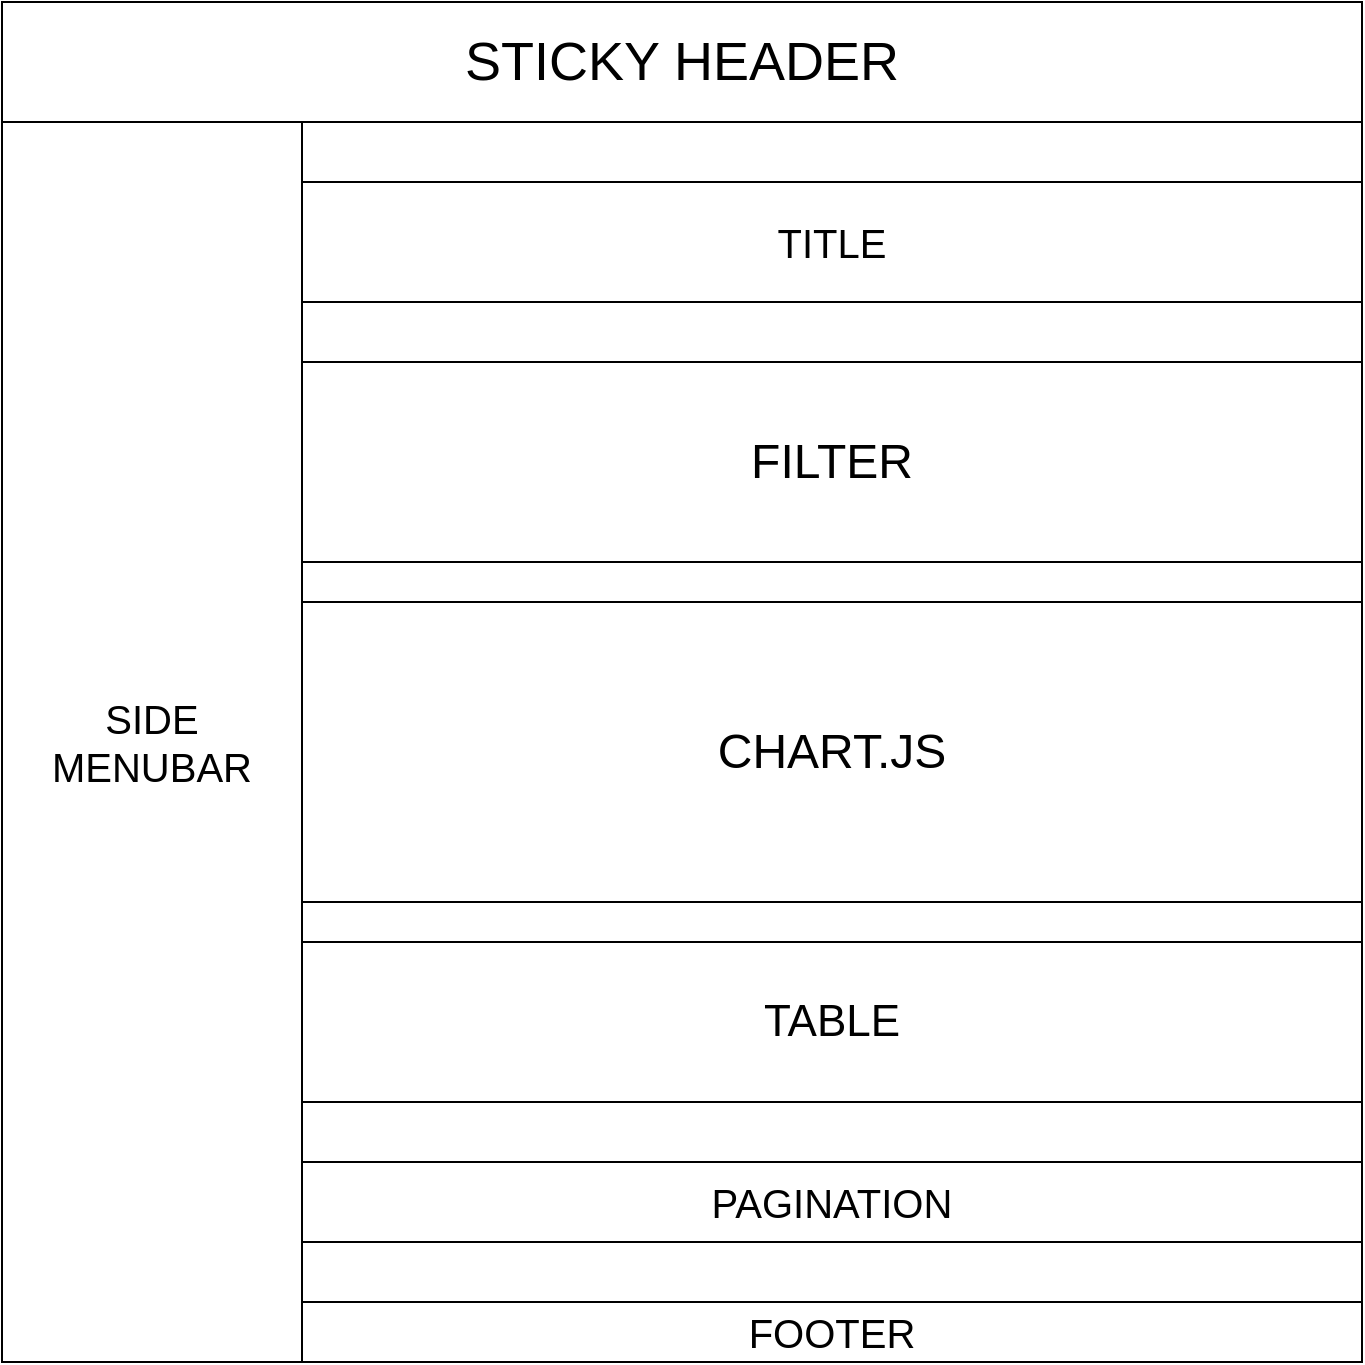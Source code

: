 <mxfile version="21.7.5" type="device">
  <diagram name="Page-1" id="I3D9PNbGDmf9T-FdHqY3">
    <mxGraphModel dx="1500" dy="763" grid="1" gridSize="10" guides="1" tooltips="1" connect="1" arrows="1" fold="1" page="1" pageScale="1" pageWidth="850" pageHeight="1100" math="0" shadow="0">
      <root>
        <mxCell id="0" />
        <mxCell id="1" parent="0" />
        <mxCell id="c0cJQhz-4YLnYJj--Jky-1" value="" style="whiteSpace=wrap;html=1;aspect=fixed;" vertex="1" parent="1">
          <mxGeometry x="90" y="240" width="680" height="680" as="geometry" />
        </mxCell>
        <mxCell id="c0cJQhz-4YLnYJj--Jky-2" value="&lt;font style=&quot;font-size: 27px;&quot;&gt;STICKY HEADER&lt;/font&gt;" style="rounded=0;whiteSpace=wrap;html=1;" vertex="1" parent="1">
          <mxGeometry x="90" y="240" width="680" height="60" as="geometry" />
        </mxCell>
        <mxCell id="c0cJQhz-4YLnYJj--Jky-3" value="&lt;font style=&quot;font-size: 20px;&quot;&gt;SIDE MENUBAR&lt;/font&gt;" style="rounded=0;whiteSpace=wrap;html=1;" vertex="1" parent="1">
          <mxGeometry x="90" y="300" width="150" height="620" as="geometry" />
        </mxCell>
        <mxCell id="c0cJQhz-4YLnYJj--Jky-4" value="&lt;font style=&quot;font-size: 20px;&quot;&gt;TITLE&lt;/font&gt;" style="rounded=0;whiteSpace=wrap;html=1;" vertex="1" parent="1">
          <mxGeometry x="240" y="330" width="530" height="60" as="geometry" />
        </mxCell>
        <mxCell id="c0cJQhz-4YLnYJj--Jky-6" value="&lt;font style=&quot;font-size: 24px;&quot;&gt;FILTER&lt;/font&gt;" style="rounded=0;whiteSpace=wrap;html=1;" vertex="1" parent="1">
          <mxGeometry x="240" y="420" width="530" height="100" as="geometry" />
        </mxCell>
        <mxCell id="c0cJQhz-4YLnYJj--Jky-7" value="&lt;font style=&quot;font-size: 24px;&quot;&gt;CHART.JS&lt;/font&gt;" style="rounded=0;whiteSpace=wrap;html=1;" vertex="1" parent="1">
          <mxGeometry x="240" y="540" width="530" height="150" as="geometry" />
        </mxCell>
        <mxCell id="c0cJQhz-4YLnYJj--Jky-8" value="&lt;font style=&quot;font-size: 22px;&quot;&gt;TABLE&lt;/font&gt;" style="rounded=0;whiteSpace=wrap;html=1;" vertex="1" parent="1">
          <mxGeometry x="240" y="710" width="530" height="80" as="geometry" />
        </mxCell>
        <mxCell id="c0cJQhz-4YLnYJj--Jky-9" value="&lt;font style=&quot;font-size: 20px;&quot;&gt;PAGINATION&lt;/font&gt;" style="rounded=0;whiteSpace=wrap;html=1;fontSize=20;" vertex="1" parent="1">
          <mxGeometry x="240" y="820" width="530" height="40" as="geometry" />
        </mxCell>
        <mxCell id="c0cJQhz-4YLnYJj--Jky-10" value="&lt;font style=&quot;font-size: 20px;&quot;&gt;FOOTER&lt;/font&gt;" style="rounded=0;whiteSpace=wrap;html=1;" vertex="1" parent="1">
          <mxGeometry x="240" y="890" width="530" height="30" as="geometry" />
        </mxCell>
      </root>
    </mxGraphModel>
  </diagram>
</mxfile>
